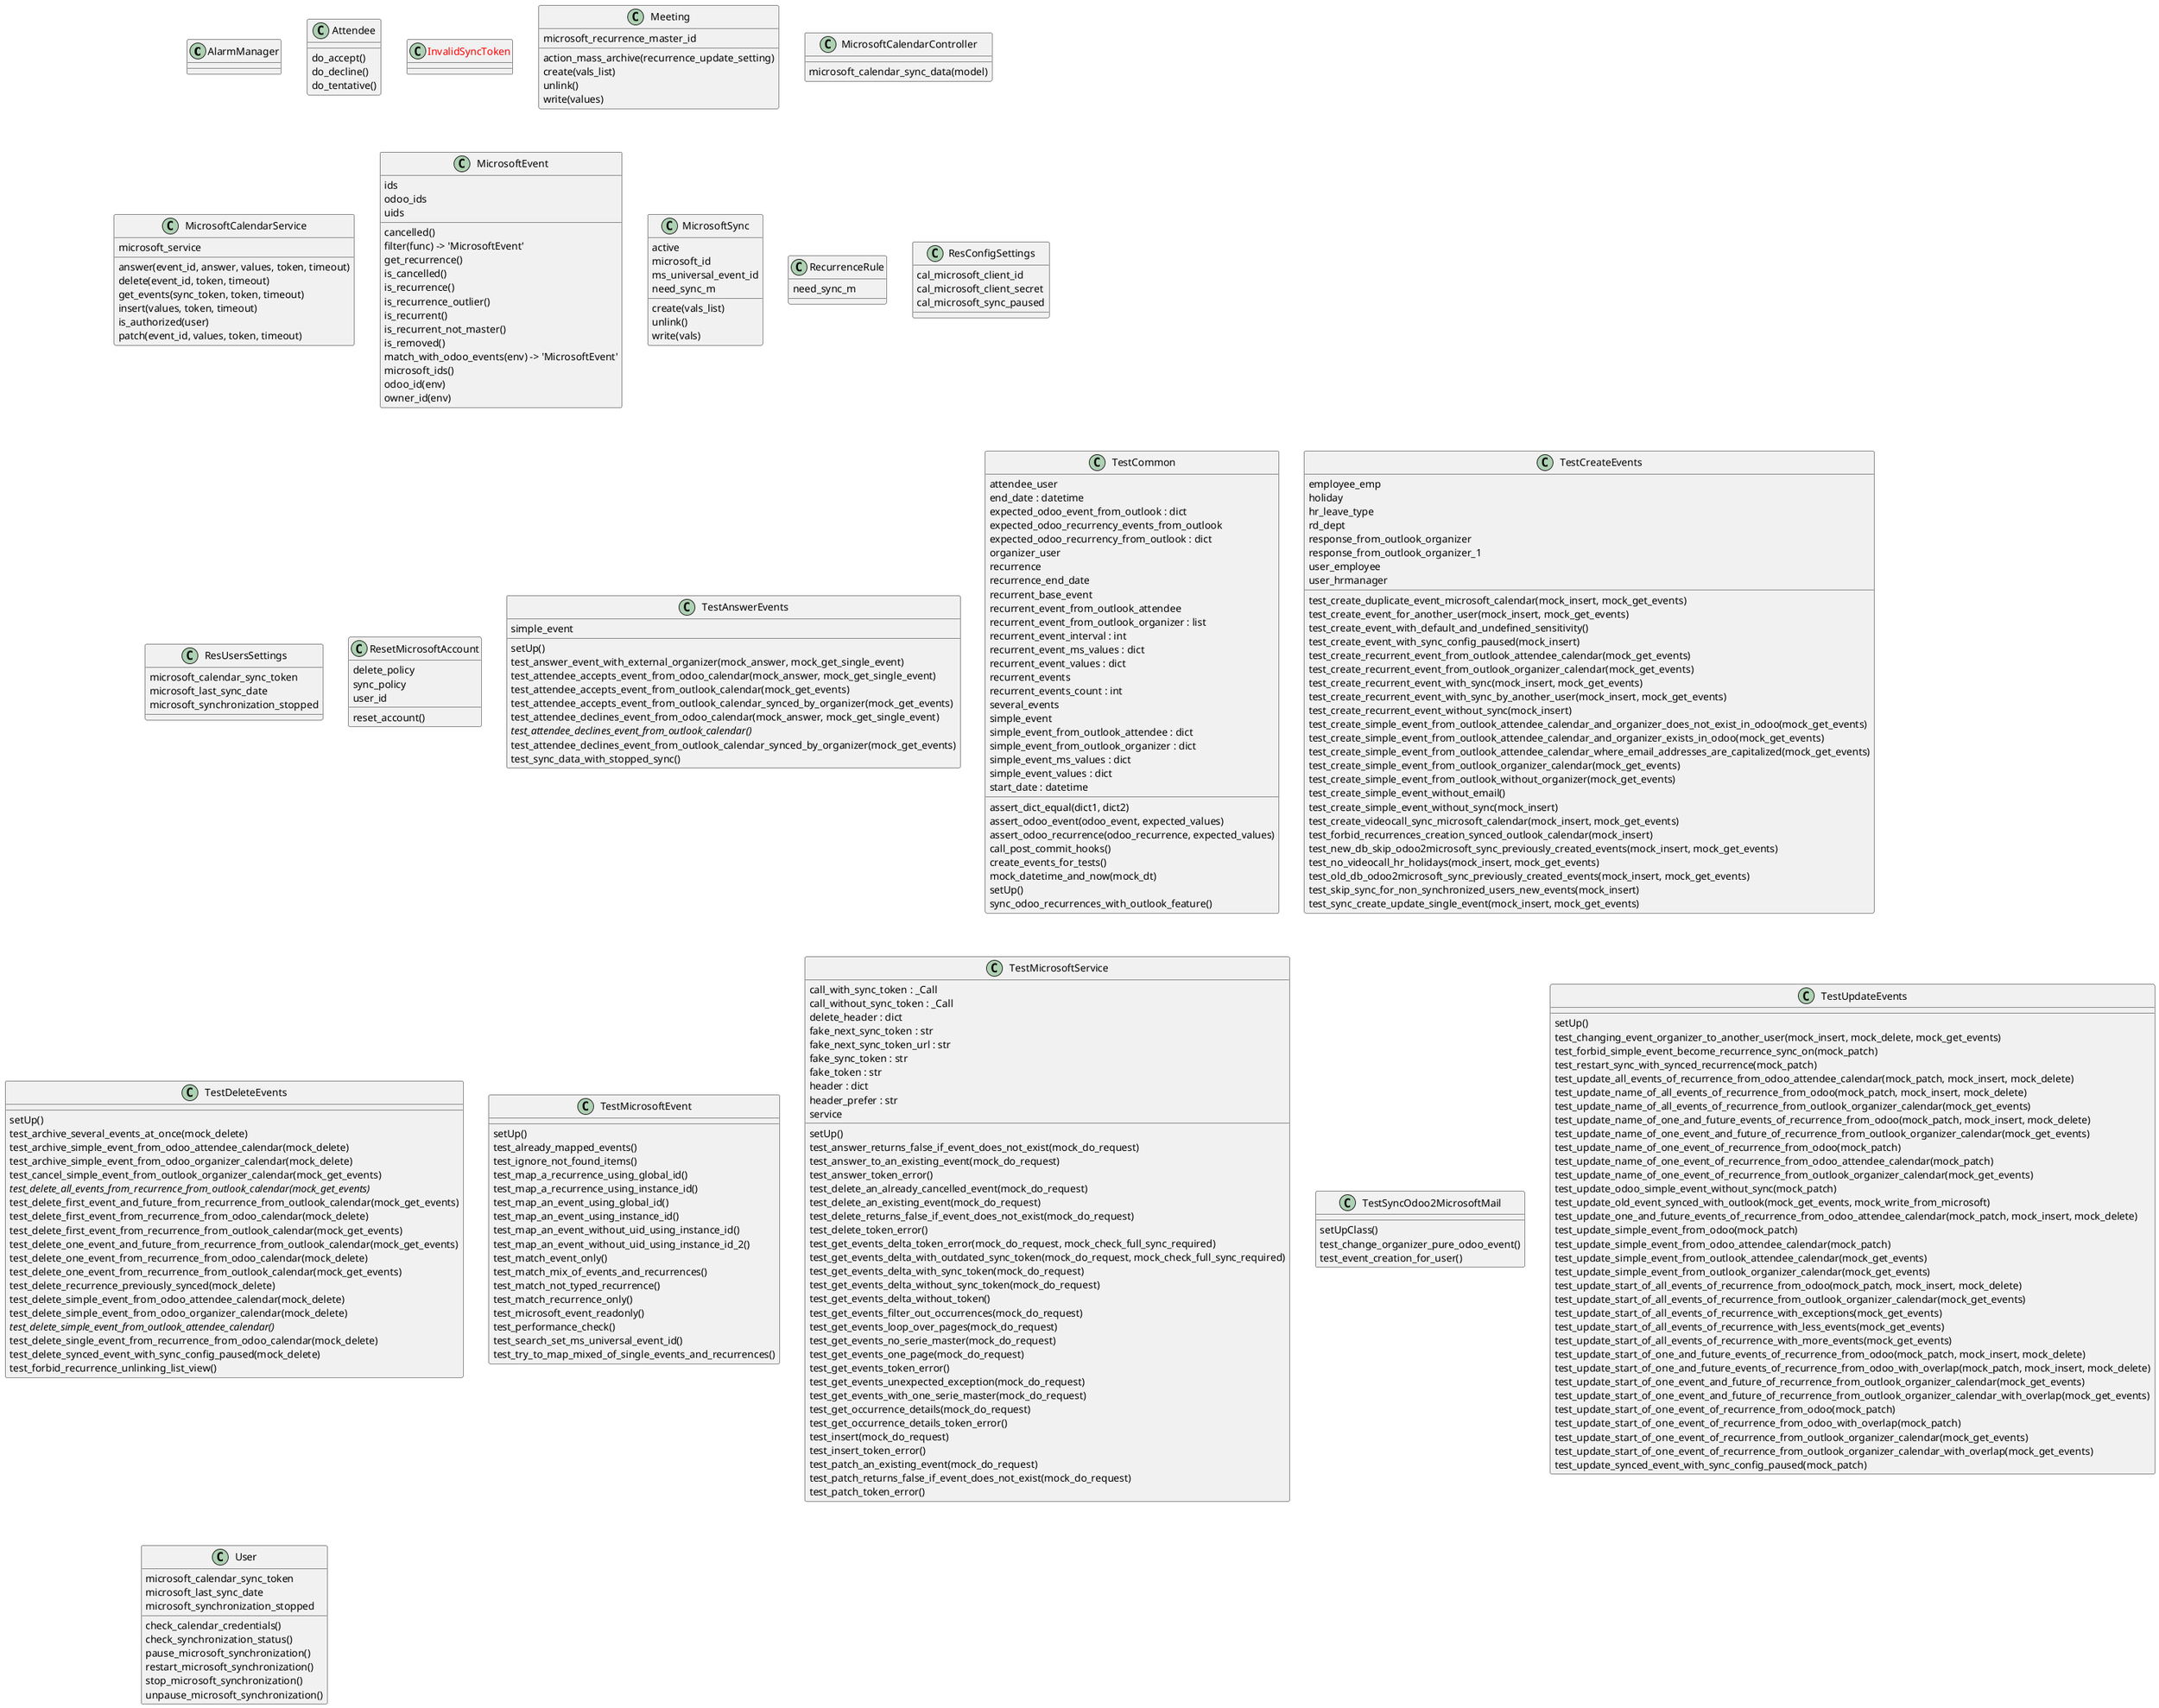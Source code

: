@startuml classes_microsoft_calendar
set namespaceSeparator none
class "AlarmManager" as odoo_src.odoo.addons.microsoft_calendar.models.calendar_alarm_manager.AlarmManager {
}
class "Attendee" as odoo_src.odoo.addons.microsoft_calendar.models.calendar_attendee.Attendee {
  do_accept()
  do_decline()
  do_tentative()
}
class "<color:red>InvalidSyncToken</color>" as odoo_src.odoo.addons.microsoft_calendar.utils.microsoft_calendar.InvalidSyncToken {
}
class "Meeting" as odoo_src.odoo.addons.microsoft_calendar.models.calendar.Meeting {
  microsoft_recurrence_master_id
  action_mass_archive(recurrence_update_setting)
  create(vals_list)
  unlink()
  write(values)
}
class "MicrosoftCalendarController" as odoo_src.odoo.addons.microsoft_calendar.controllers.main.MicrosoftCalendarController {
  microsoft_calendar_sync_data(model)
}
class "MicrosoftCalendarService" as odoo_src.odoo.addons.microsoft_calendar.utils.microsoft_calendar.MicrosoftCalendarService {
  microsoft_service
  answer(event_id, answer, values, token, timeout)
  delete(event_id, token, timeout)
  get_events(sync_token, token, timeout)
  insert(values, token, timeout)
  is_authorized(user)
  patch(event_id, values, token, timeout)
}
class "MicrosoftEvent" as odoo_src.odoo.addons.microsoft_calendar.utils.microsoft_event.MicrosoftEvent {
  ids
  odoo_ids
  uids
  cancelled()
  filter(func) -> 'MicrosoftEvent'
  get_recurrence()
  is_cancelled()
  is_recurrence()
  is_recurrence_outlier()
  is_recurrent()
  is_recurrent_not_master()
  is_removed()
  match_with_odoo_events(env) -> 'MicrosoftEvent'
  microsoft_ids()
  odoo_id(env)
  owner_id(env)
}
class "MicrosoftSync" as odoo_src.odoo.addons.microsoft_calendar.models.microsoft_sync.MicrosoftSync {
  active
  microsoft_id
  ms_universal_event_id
  need_sync_m
  create(vals_list)
  unlink()
  write(vals)
}
class "RecurrenceRule" as odoo_src.odoo.addons.microsoft_calendar.models.calendar_recurrence_rule.RecurrenceRule {
  need_sync_m
}
class "ResConfigSettings" as odoo_src.odoo.addons.microsoft_calendar.models.res_config_settings.ResConfigSettings {
  cal_microsoft_client_id
  cal_microsoft_client_secret
  cal_microsoft_sync_paused
}
class "ResUsersSettings" as odoo_src.odoo.addons.microsoft_calendar.models.res_users_settings.ResUsersSettings {
  microsoft_calendar_sync_token
  microsoft_last_sync_date
  microsoft_synchronization_stopped
}
class "ResetMicrosoftAccount" as odoo_src.odoo.addons.microsoft_calendar.wizard.reset_account.ResetMicrosoftAccount {
  delete_policy
  sync_policy
  user_id
  reset_account()
}
class "TestAnswerEvents" as odoo_src.odoo.addons.microsoft_calendar.tests.test_answer_events.TestAnswerEvents {
  simple_event
  setUp()
  test_answer_event_with_external_organizer(mock_answer, mock_get_single_event)
  test_attendee_accepts_event_from_odoo_calendar(mock_answer, mock_get_single_event)
  test_attendee_accepts_event_from_outlook_calendar(mock_get_events)
  test_attendee_accepts_event_from_outlook_calendar_synced_by_organizer(mock_get_events)
  test_attendee_declines_event_from_odoo_calendar(mock_answer, mock_get_single_event)
  {abstract}test_attendee_declines_event_from_outlook_calendar()
  test_attendee_declines_event_from_outlook_calendar_synced_by_organizer(mock_get_events)
  test_sync_data_with_stopped_sync()
}
class "TestCommon" as odoo_src.odoo.addons.microsoft_calendar.tests.common.TestCommon {
  attendee_user
  end_date : datetime
  expected_odoo_event_from_outlook : dict
  expected_odoo_recurrency_events_from_outlook
  expected_odoo_recurrency_from_outlook : dict
  organizer_user
  recurrence
  recurrence_end_date
  recurrent_base_event
  recurrent_event_from_outlook_attendee
  recurrent_event_from_outlook_organizer : list
  recurrent_event_interval : int
  recurrent_event_ms_values : dict
  recurrent_event_values : dict
  recurrent_events
  recurrent_events_count : int
  several_events
  simple_event
  simple_event_from_outlook_attendee : dict
  simple_event_from_outlook_organizer : dict
  simple_event_ms_values : dict
  simple_event_values : dict
  start_date : datetime
  assert_dict_equal(dict1, dict2)
  assert_odoo_event(odoo_event, expected_values)
  assert_odoo_recurrence(odoo_recurrence, expected_values)
  call_post_commit_hooks()
  create_events_for_tests()
  mock_datetime_and_now(mock_dt)
  setUp()
  sync_odoo_recurrences_with_outlook_feature()
}
class "TestCreateEvents" as odoo_src.odoo.addons.microsoft_calendar.tests.test_create_events.TestCreateEvents {
  employee_emp
  holiday
  hr_leave_type
  rd_dept
  response_from_outlook_organizer
  response_from_outlook_organizer_1
  user_employee
  user_hrmanager
  test_create_duplicate_event_microsoft_calendar(mock_insert, mock_get_events)
  test_create_event_for_another_user(mock_insert, mock_get_events)
  test_create_event_with_default_and_undefined_sensitivity()
  test_create_event_with_sync_config_paused(mock_insert)
  test_create_recurrent_event_from_outlook_attendee_calendar(mock_get_events)
  test_create_recurrent_event_from_outlook_organizer_calendar(mock_get_events)
  test_create_recurrent_event_with_sync(mock_insert, mock_get_events)
  test_create_recurrent_event_with_sync_by_another_user(mock_insert, mock_get_events)
  test_create_recurrent_event_without_sync(mock_insert)
  test_create_simple_event_from_outlook_attendee_calendar_and_organizer_does_not_exist_in_odoo(mock_get_events)
  test_create_simple_event_from_outlook_attendee_calendar_and_organizer_exists_in_odoo(mock_get_events)
  test_create_simple_event_from_outlook_attendee_calendar_where_email_addresses_are_capitalized(mock_get_events)
  test_create_simple_event_from_outlook_organizer_calendar(mock_get_events)
  test_create_simple_event_from_outlook_without_organizer(mock_get_events)
  test_create_simple_event_without_email()
  test_create_simple_event_without_sync(mock_insert)
  test_create_videocall_sync_microsoft_calendar(mock_insert, mock_get_events)
  test_forbid_recurrences_creation_synced_outlook_calendar(mock_insert)
  test_new_db_skip_odoo2microsoft_sync_previously_created_events(mock_insert, mock_get_events)
  test_no_videocall_hr_holidays(mock_insert, mock_get_events)
  test_old_db_odoo2microsoft_sync_previously_created_events(mock_insert, mock_get_events)
  test_skip_sync_for_non_synchronized_users_new_events(mock_insert)
  test_sync_create_update_single_event(mock_insert, mock_get_events)
}
class "TestDeleteEvents" as odoo_src.odoo.addons.microsoft_calendar.tests.test_delete_events.TestDeleteEvents {
  setUp()
  test_archive_several_events_at_once(mock_delete)
  test_archive_simple_event_from_odoo_attendee_calendar(mock_delete)
  test_archive_simple_event_from_odoo_organizer_calendar(mock_delete)
  test_cancel_simple_event_from_outlook_organizer_calendar(mock_get_events)
  {abstract}test_delete_all_events_from_recurrence_from_outlook_calendar(mock_get_events)
  test_delete_first_event_and_future_from_recurrence_from_outlook_calendar(mock_get_events)
  test_delete_first_event_from_recurrence_from_odoo_calendar(mock_delete)
  test_delete_first_event_from_recurrence_from_outlook_calendar(mock_get_events)
  test_delete_one_event_and_future_from_recurrence_from_outlook_calendar(mock_get_events)
  test_delete_one_event_from_recurrence_from_odoo_calendar(mock_delete)
  test_delete_one_event_from_recurrence_from_outlook_calendar(mock_get_events)
  test_delete_recurrence_previously_synced(mock_delete)
  test_delete_simple_event_from_odoo_attendee_calendar(mock_delete)
  test_delete_simple_event_from_odoo_organizer_calendar(mock_delete)
  {abstract}test_delete_simple_event_from_outlook_attendee_calendar()
  test_delete_single_event_from_recurrence_from_odoo_calendar(mock_delete)
  test_delete_synced_event_with_sync_config_paused(mock_delete)
  test_forbid_recurrence_unlinking_list_view()
}
class "TestMicrosoftEvent" as odoo_src.odoo.addons.microsoft_calendar.tests.test_microsoft_event.TestMicrosoftEvent {
  setUp()
  test_already_mapped_events()
  test_ignore_not_found_items()
  test_map_a_recurrence_using_global_id()
  test_map_a_recurrence_using_instance_id()
  test_map_an_event_using_global_id()
  test_map_an_event_using_instance_id()
  test_map_an_event_without_uid_using_instance_id()
  test_map_an_event_without_uid_using_instance_id_2()
  test_match_event_only()
  test_match_mix_of_events_and_recurrences()
  test_match_not_typed_recurrence()
  test_match_recurrence_only()
  test_microsoft_event_readonly()
  test_performance_check()
  test_search_set_ms_universal_event_id()
  test_try_to_map_mixed_of_single_events_and_recurrences()
}
class "TestMicrosoftService" as odoo_src.odoo.addons.microsoft_calendar.tests.test_microsoft_service.TestMicrosoftService {
  call_with_sync_token : _Call
  call_without_sync_token : _Call
  delete_header : dict
  fake_next_sync_token : str
  fake_next_sync_token_url : str
  fake_sync_token : str
  fake_token : str
  header : dict
  header_prefer : str
  service
  setUp()
  test_answer_returns_false_if_event_does_not_exist(mock_do_request)
  test_answer_to_an_existing_event(mock_do_request)
  test_answer_token_error()
  test_delete_an_already_cancelled_event(mock_do_request)
  test_delete_an_existing_event(mock_do_request)
  test_delete_returns_false_if_event_does_not_exist(mock_do_request)
  test_delete_token_error()
  test_get_events_delta_token_error(mock_do_request, mock_check_full_sync_required)
  test_get_events_delta_with_outdated_sync_token(mock_do_request, mock_check_full_sync_required)
  test_get_events_delta_with_sync_token(mock_do_request)
  test_get_events_delta_without_sync_token(mock_do_request)
  test_get_events_delta_without_token()
  test_get_events_filter_out_occurrences(mock_do_request)
  test_get_events_loop_over_pages(mock_do_request)
  test_get_events_no_serie_master(mock_do_request)
  test_get_events_one_page(mock_do_request)
  test_get_events_token_error()
  test_get_events_unexpected_exception(mock_do_request)
  test_get_events_with_one_serie_master(mock_do_request)
  test_get_occurrence_details(mock_do_request)
  test_get_occurrence_details_token_error()
  test_insert(mock_do_request)
  test_insert_token_error()
  test_patch_an_existing_event(mock_do_request)
  test_patch_returns_false_if_event_does_not_exist(mock_do_request)
  test_patch_token_error()
}
class "TestSyncOdoo2MicrosoftMail" as odoo_src.odoo.addons.microsoft_calendar.tests.test_create_events.TestSyncOdoo2MicrosoftMail {
  setUpClass()
  test_change_organizer_pure_odoo_event()
  test_event_creation_for_user()
}
class "TestUpdateEvents" as odoo_src.odoo.addons.microsoft_calendar.tests.test_update_events.TestUpdateEvents {
  setUp()
  test_changing_event_organizer_to_another_user(mock_insert, mock_delete, mock_get_events)
  test_forbid_simple_event_become_recurrence_sync_on(mock_patch)
  test_restart_sync_with_synced_recurrence(mock_patch)
  test_update_all_events_of_recurrence_from_odoo_attendee_calendar(mock_patch, mock_insert, mock_delete)
  test_update_name_of_all_events_of_recurrence_from_odoo(mock_patch, mock_insert, mock_delete)
  test_update_name_of_all_events_of_recurrence_from_outlook_organizer_calendar(mock_get_events)
  test_update_name_of_one_and_future_events_of_recurrence_from_odoo(mock_patch, mock_insert, mock_delete)
  test_update_name_of_one_event_and_future_of_recurrence_from_outlook_organizer_calendar(mock_get_events)
  test_update_name_of_one_event_of_recurrence_from_odoo(mock_patch)
  test_update_name_of_one_event_of_recurrence_from_odoo_attendee_calendar(mock_patch)
  test_update_name_of_one_event_of_recurrence_from_outlook_organizer_calendar(mock_get_events)
  test_update_odoo_simple_event_without_sync(mock_patch)
  test_update_old_event_synced_with_outlook(mock_get_events, mock_write_from_microsoft)
  test_update_one_and_future_events_of_recurrence_from_odoo_attendee_calendar(mock_patch, mock_insert, mock_delete)
  test_update_simple_event_from_odoo(mock_patch)
  test_update_simple_event_from_odoo_attendee_calendar(mock_patch)
  test_update_simple_event_from_outlook_attendee_calendar(mock_get_events)
  test_update_simple_event_from_outlook_organizer_calendar(mock_get_events)
  test_update_start_of_all_events_of_recurrence_from_odoo(mock_patch, mock_insert, mock_delete)
  test_update_start_of_all_events_of_recurrence_from_outlook_organizer_calendar(mock_get_events)
  test_update_start_of_all_events_of_recurrence_with_exceptions(mock_get_events)
  test_update_start_of_all_events_of_recurrence_with_less_events(mock_get_events)
  test_update_start_of_all_events_of_recurrence_with_more_events(mock_get_events)
  test_update_start_of_one_and_future_events_of_recurrence_from_odoo(mock_patch, mock_insert, mock_delete)
  test_update_start_of_one_and_future_events_of_recurrence_from_odoo_with_overlap(mock_patch, mock_insert, mock_delete)
  test_update_start_of_one_event_and_future_of_recurrence_from_outlook_organizer_calendar(mock_get_events)
  test_update_start_of_one_event_and_future_of_recurrence_from_outlook_organizer_calendar_with_overlap(mock_get_events)
  test_update_start_of_one_event_of_recurrence_from_odoo(mock_patch)
  test_update_start_of_one_event_of_recurrence_from_odoo_with_overlap(mock_patch)
  test_update_start_of_one_event_of_recurrence_from_outlook_organizer_calendar(mock_get_events)
  test_update_start_of_one_event_of_recurrence_from_outlook_organizer_calendar_with_overlap(mock_get_events)
  test_update_synced_event_with_sync_config_paused(mock_patch)
}
class "User" as odoo_src.odoo.addons.microsoft_calendar.models.res_users.User {
  microsoft_calendar_sync_token
  microsoft_last_sync_date
  microsoft_synchronization_stopped
  check_calendar_credentials()
  check_synchronization_status()
  pause_microsoft_synchronization()
  restart_microsoft_synchronization()
  stop_microsoft_synchronization()
  unpause_microsoft_synchronization()
}
@enduml
